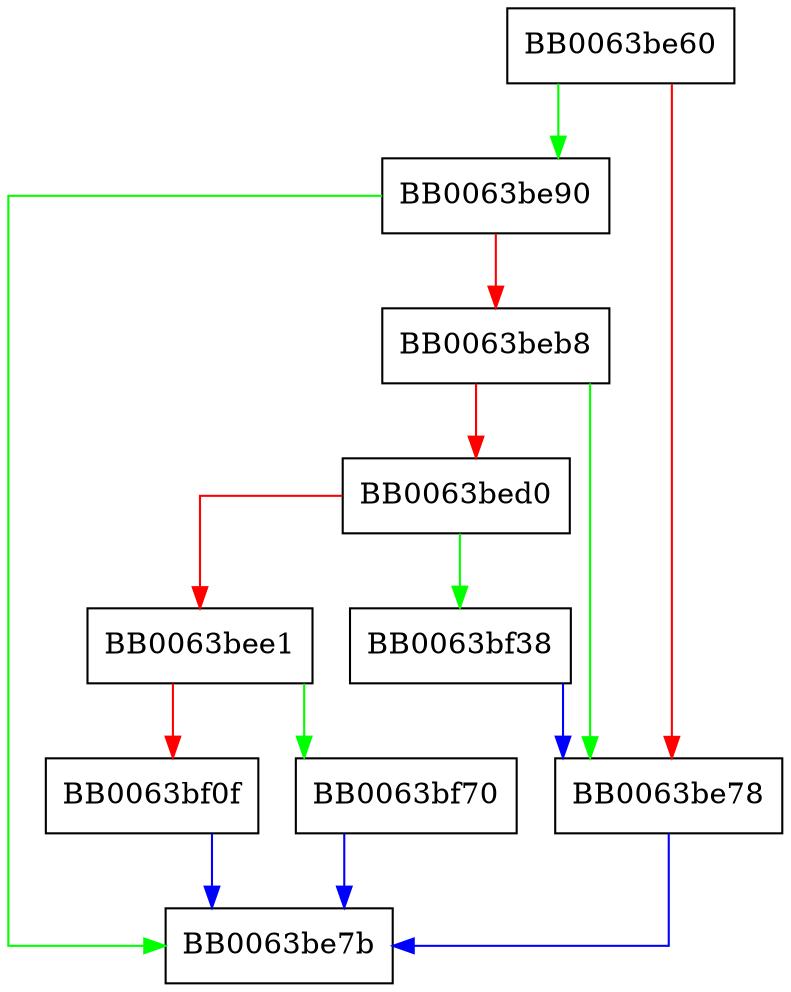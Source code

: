 digraph pkey_pss_init {
  node [shape="box"];
  graph [splines=ortho];
  BB0063be60 -> BB0063be90 [color="green"];
  BB0063be60 -> BB0063be78 [color="red"];
  BB0063be78 -> BB0063be7b [color="blue"];
  BB0063be90 -> BB0063be7b [color="green"];
  BB0063be90 -> BB0063beb8 [color="red"];
  BB0063beb8 -> BB0063be78 [color="green"];
  BB0063beb8 -> BB0063bed0 [color="red"];
  BB0063bed0 -> BB0063bf38 [color="green"];
  BB0063bed0 -> BB0063bee1 [color="red"];
  BB0063bee1 -> BB0063bf70 [color="green"];
  BB0063bee1 -> BB0063bf0f [color="red"];
  BB0063bf0f -> BB0063be7b [color="blue"];
  BB0063bf38 -> BB0063be78 [color="blue"];
  BB0063bf70 -> BB0063be7b [color="blue"];
}